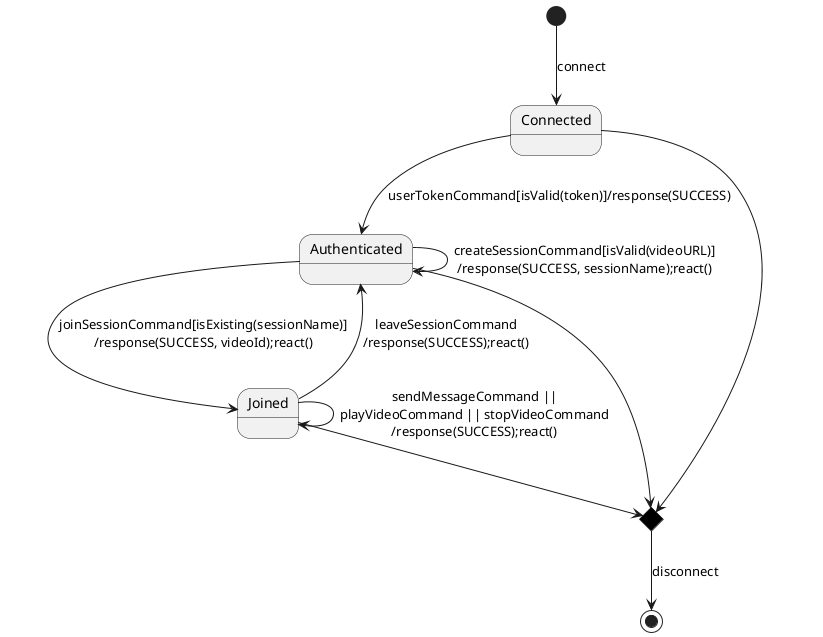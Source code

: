 @startuml

<style>
  diamond {
    BackgroundColor #black
}
</style>

[*] --> Connected: connect

Connected --> Authenticated: userTokenCommand[isValid(token)]/response(SUCCESS)

Authenticated --> Authenticated: createSessionCommand[isValid(videoURL)]\n/response(SUCCESS, sessionName);react()
Authenticated --> Joined: joinSessionCommand[isExisting(sessionName)]\n/response(SUCCESS, videoId);react()

Joined --> Authenticated: leaveSessionCommand\n/response(SUCCESS);react()
Joined --> Joined: sendMessageCommand ||\nplayVideoCommand || stopVideoCommand\n/response(SUCCESS);react()

state choice1 <<choice>>

Connected --> choice1
Joined --> choice1
Authenticated --> choice1

choice1 --> [*]: disconnect



@enduml